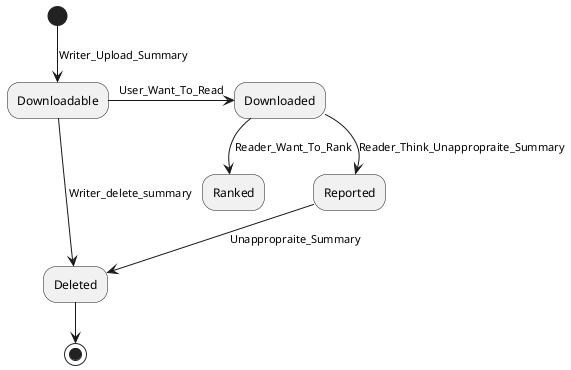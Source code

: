 @startuml
(*)  -->[Writer_Upload_Summary] "Downloadable"
"Downloadable"-> [User_Want_To_Read]"Downloaded"
--> [Reader_Think_Unappropraite_Summary] "Reported"
"Reported"-->[Unappropraite_Summary] "Deleted"
"Downloadable"->[Writer_delete_summary] "Deleted"
-->(*)
"Downloaded" -->[Reader_Want_To_Rank] "Ranked"
@enduml